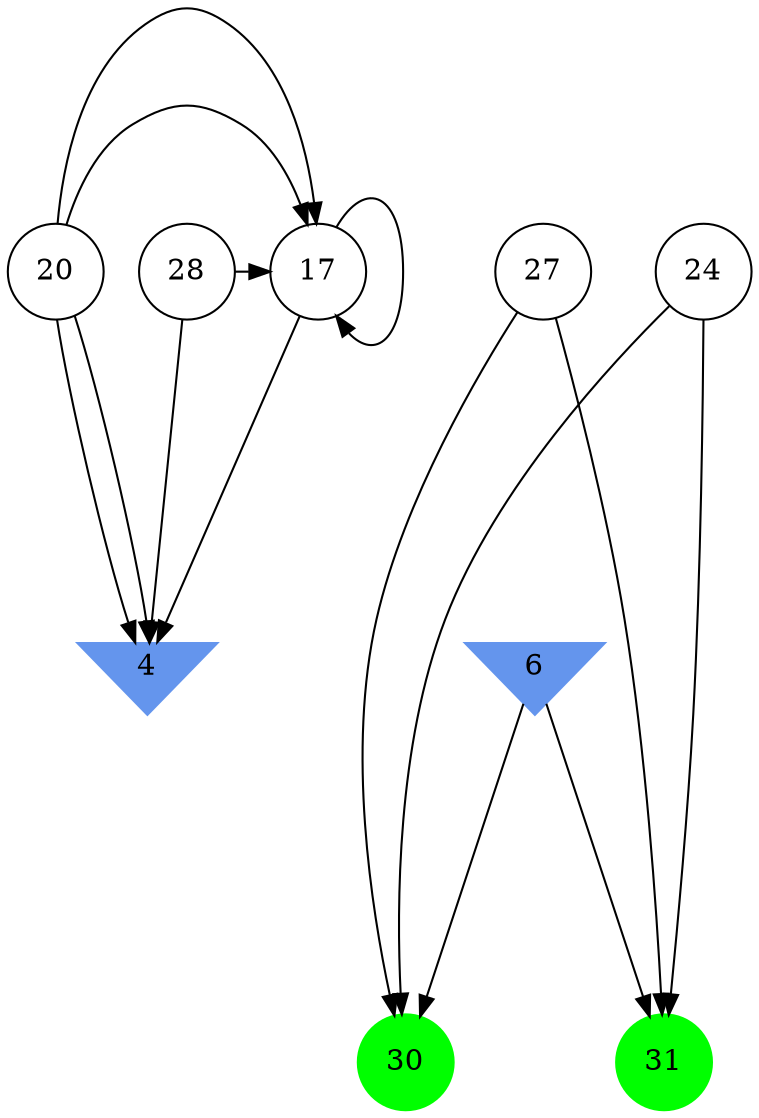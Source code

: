 digraph brain {
	ranksep=2.0;
	4 [shape=invtriangle,style=filled,color=cornflowerblue];
	6 [shape=invtriangle,style=filled,color=cornflowerblue];
	17 [shape=circle,color=black];
	20 [shape=circle,color=black];
	24 [shape=circle,color=black];
	27 [shape=circle,color=black];
	28 [shape=circle,color=black];
	30 [shape=circle,style=filled,color=green];
	31 [shape=circle,style=filled,color=green];
	17	->	4;
	17	->	17;
	20	->	4;
	20	->	17;
	20	->	4;
	20	->	17;
	28	->	4;
	28	->	17;
	6	->	31;
	6	->	30;
	27	->	31;
	27	->	30;
	24	->	31;
	24	->	30;
	{ rank=same; 4; 6; }
	{ rank=same; 17; 20; 24; 27; 28; }
	{ rank=same; 30; 31; }
}

